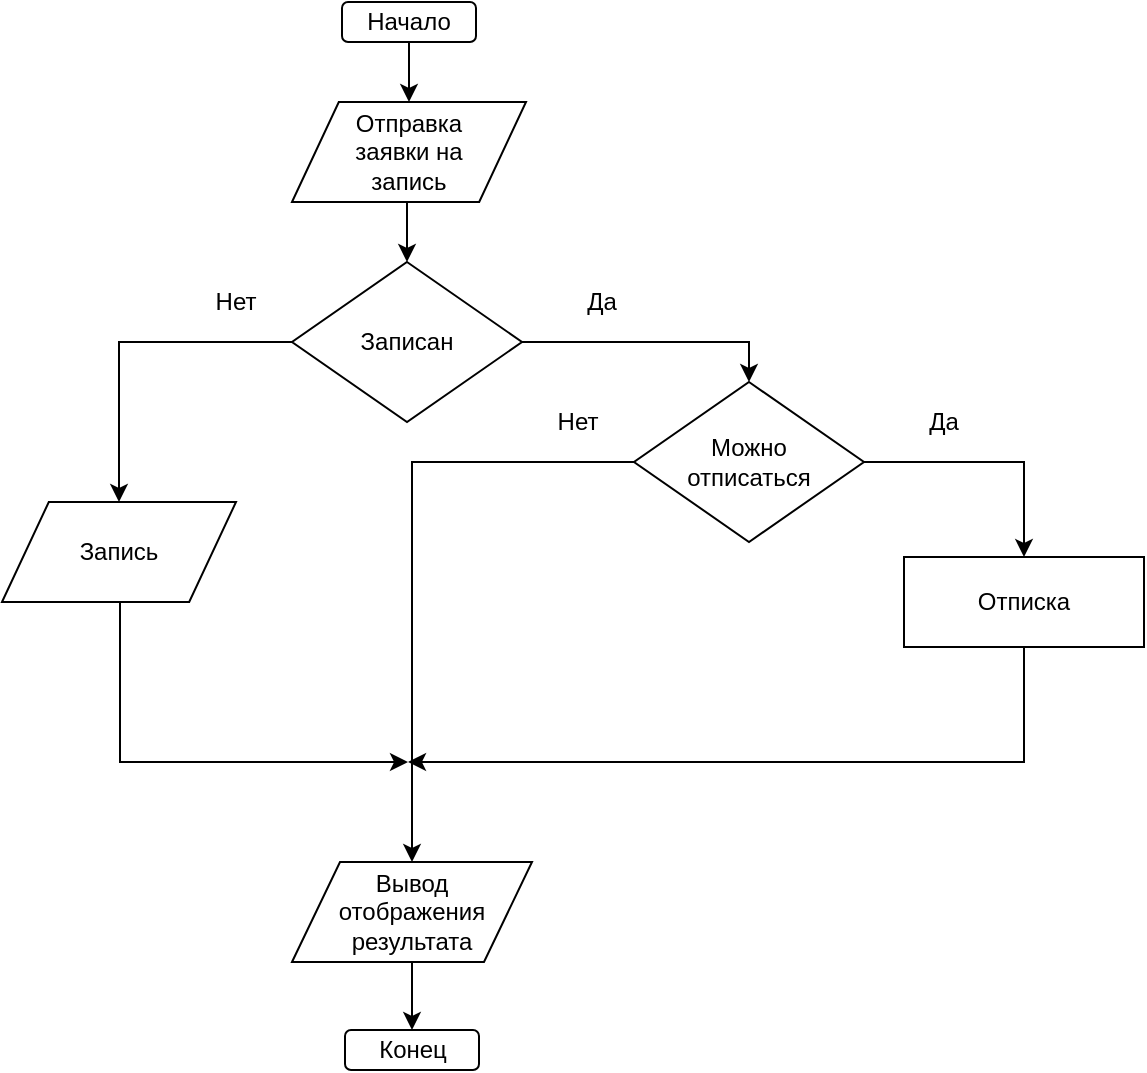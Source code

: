 <mxfile version="10.7.7" type="device"><diagram id="iRvbymDL-GMg0HjKHQ1_" name="Page-1"><mxGraphModel dx="1394" dy="771" grid="1" gridSize="10" guides="1" tooltips="1" connect="1" arrows="1" fold="1" page="1" pageScale="1" pageWidth="827" pageHeight="1169" math="0" shadow="0"><root><mxCell id="0"/><mxCell id="1" parent="0"/><mxCell id="yRtwTjcljEo7q0LW3_4s-5" value="" style="edgeStyle=orthogonalEdgeStyle;rounded=0;orthogonalLoop=1;jettySize=auto;html=1;entryX=0.5;entryY=0;entryDx=0;entryDy=0;" parent="1" source="yRtwTjcljEo7q0LW3_4s-1" target="yRtwTjcljEo7q0LW3_4s-2" edge="1"><mxGeometry relative="1" as="geometry"><mxPoint x="413.5" y="120" as="targetPoint"/></mxGeometry></mxCell><mxCell id="yRtwTjcljEo7q0LW3_4s-1" value="Начало" style="rounded=1;whiteSpace=wrap;html=1;" parent="1" vertex="1"><mxGeometry x="380" y="10" width="67" height="20" as="geometry"/></mxCell><mxCell id="yRtwTjcljEo7q0LW3_4s-7" style="edgeStyle=orthogonalEdgeStyle;rounded=0;orthogonalLoop=1;jettySize=auto;html=1;exitX=0.5;exitY=1;exitDx=0;exitDy=0;entryX=0.5;entryY=0;entryDx=0;entryDy=0;" parent="1" source="yRtwTjcljEo7q0LW3_4s-2" target="yRtwTjcljEo7q0LW3_4s-6" edge="1"><mxGeometry relative="1" as="geometry"/></mxCell><mxCell id="yRtwTjcljEo7q0LW3_4s-2" value="&lt;div&gt;Отправка &lt;br&gt;&lt;/div&gt;&lt;div&gt;заявки на &lt;br&gt;&lt;/div&gt;&lt;div&gt;запись&lt;/div&gt;" style="shape=parallelogram;perimeter=parallelogramPerimeter;whiteSpace=wrap;html=1;" parent="1" vertex="1"><mxGeometry x="355" y="60" width="117" height="50" as="geometry"/></mxCell><mxCell id="yRtwTjcljEo7q0LW3_4s-19" style="edgeStyle=orthogonalEdgeStyle;rounded=0;orthogonalLoop=1;jettySize=auto;html=1;exitX=0.5;exitY=1;exitDx=0;exitDy=0;" parent="1" edge="1"><mxGeometry relative="1" as="geometry"><mxPoint x="269" y="300" as="sourcePoint"/><mxPoint x="413" y="390" as="targetPoint"/><Array as="points"><mxPoint x="269" y="390"/><mxPoint x="413" y="390"/></Array></mxGeometry></mxCell><mxCell id="yRtwTjcljEo7q0LW3_4s-3" value="Запись" style="shape=parallelogram;perimeter=parallelogramPerimeter;whiteSpace=wrap;html=1;" parent="1" vertex="1"><mxGeometry x="210" y="260" width="117" height="50" as="geometry"/></mxCell><mxCell id="yRtwTjcljEo7q0LW3_4s-8" style="edgeStyle=orthogonalEdgeStyle;rounded=0;orthogonalLoop=1;jettySize=auto;html=1;exitX=0;exitY=0.5;exitDx=0;exitDy=0;entryX=0.5;entryY=0;entryDx=0;entryDy=0;" parent="1" source="yRtwTjcljEo7q0LW3_4s-6" target="yRtwTjcljEo7q0LW3_4s-3" edge="1"><mxGeometry relative="1" as="geometry"/></mxCell><mxCell id="yRtwTjcljEo7q0LW3_4s-10" style="edgeStyle=orthogonalEdgeStyle;rounded=0;orthogonalLoop=1;jettySize=auto;html=1;exitX=1;exitY=0.5;exitDx=0;exitDy=0;entryX=0.5;entryY=0;entryDx=0;entryDy=0;" parent="1" source="yRtwTjcljEo7q0LW3_4s-6" target="5EyzOtxR_8R_r5m8iVDN-6" edge="1"><mxGeometry relative="1" as="geometry"/></mxCell><mxCell id="yRtwTjcljEo7q0LW3_4s-6" value="Записан" style="rhombus;whiteSpace=wrap;html=1;" parent="1" vertex="1"><mxGeometry x="355" y="140" width="115" height="80" as="geometry"/></mxCell><mxCell id="yRtwTjcljEo7q0LW3_4s-13" style="edgeStyle=orthogonalEdgeStyle;rounded=0;orthogonalLoop=1;jettySize=auto;html=1;exitX=0.5;exitY=1;exitDx=0;exitDy=0;" parent="1" source="yRtwTjcljEo7q0LW3_4s-9" edge="1"><mxGeometry relative="1" as="geometry"><mxPoint x="740" y="370" as="sourcePoint"/><mxPoint x="413" y="390" as="targetPoint"/><Array as="points"><mxPoint x="721" y="390"/><mxPoint x="413" y="390"/></Array></mxGeometry></mxCell><mxCell id="yRtwTjcljEo7q0LW3_4s-9" value="Отписка" style="rounded=0;whiteSpace=wrap;html=1;" parent="1" vertex="1"><mxGeometry x="661" y="287.5" width="120" height="45" as="geometry"/></mxCell><mxCell id="5EyzOtxR_8R_r5m8iVDN-10" value="" style="edgeStyle=orthogonalEdgeStyle;rounded=0;orthogonalLoop=1;jettySize=auto;html=1;entryX=0.5;entryY=0;entryDx=0;entryDy=0;" edge="1" parent="1" source="yRtwTjcljEo7q0LW3_4s-12" target="yRtwTjcljEo7q0LW3_4s-15"><mxGeometry relative="1" as="geometry"><mxPoint x="400" y="590" as="targetPoint"/></mxGeometry></mxCell><mxCell id="yRtwTjcljEo7q0LW3_4s-12" value="&lt;div&gt;Вывод&lt;/div&gt;&lt;div&gt;отображения&lt;/div&gt;&lt;div&gt;результата&lt;br&gt;&lt;/div&gt;" style="shape=parallelogram;perimeter=parallelogramPerimeter;whiteSpace=wrap;html=1;" parent="1" vertex="1"><mxGeometry x="355" y="440" width="120" height="50" as="geometry"/></mxCell><mxCell id="yRtwTjcljEo7q0LW3_4s-15" value="Конец" style="rounded=1;whiteSpace=wrap;html=1;" parent="1" vertex="1"><mxGeometry x="381.5" y="524" width="67" height="20" as="geometry"/></mxCell><mxCell id="yRtwTjcljEo7q0LW3_4s-20" value="Нет" style="text;html=1;strokeColor=none;fillColor=none;align=center;verticalAlign=middle;whiteSpace=wrap;rounded=0;" parent="1" vertex="1"><mxGeometry x="307" y="150" width="40" height="20" as="geometry"/></mxCell><mxCell id="yRtwTjcljEo7q0LW3_4s-21" value="Да" style="text;html=1;strokeColor=none;fillColor=none;align=center;verticalAlign=middle;whiteSpace=wrap;rounded=0;" parent="1" vertex="1"><mxGeometry x="490" y="150" width="40" height="20" as="geometry"/></mxCell><mxCell id="5EyzOtxR_8R_r5m8iVDN-5" style="edgeStyle=orthogonalEdgeStyle;rounded=0;orthogonalLoop=1;jettySize=auto;html=1;exitX=1;exitY=0.5;exitDx=0;exitDy=0;entryX=0.5;entryY=0;entryDx=0;entryDy=0;" edge="1" parent="1" source="5EyzOtxR_8R_r5m8iVDN-6" target="yRtwTjcljEo7q0LW3_4s-9"><mxGeometry relative="1" as="geometry"><mxPoint x="751" y="275" as="targetPoint"/></mxGeometry></mxCell><mxCell id="5EyzOtxR_8R_r5m8iVDN-11" style="edgeStyle=orthogonalEdgeStyle;rounded=0;orthogonalLoop=1;jettySize=auto;html=1;exitX=0;exitY=0.5;exitDx=0;exitDy=0;entryX=0.5;entryY=0;entryDx=0;entryDy=0;" edge="1" parent="1" source="5EyzOtxR_8R_r5m8iVDN-6" target="yRtwTjcljEo7q0LW3_4s-12"><mxGeometry relative="1" as="geometry"/></mxCell><mxCell id="5EyzOtxR_8R_r5m8iVDN-6" value="&lt;div&gt;Можно &lt;br&gt;&lt;/div&gt;&lt;div&gt;отписаться&lt;/div&gt;" style="rhombus;whiteSpace=wrap;html=1;" vertex="1" parent="1"><mxGeometry x="526" y="200" width="115" height="80" as="geometry"/></mxCell><mxCell id="5EyzOtxR_8R_r5m8iVDN-7" value="Нет" style="text;html=1;strokeColor=none;fillColor=none;align=center;verticalAlign=middle;whiteSpace=wrap;rounded=0;" vertex="1" parent="1"><mxGeometry x="478" y="210" width="40" height="20" as="geometry"/></mxCell><mxCell id="5EyzOtxR_8R_r5m8iVDN-8" value="Да" style="text;html=1;strokeColor=none;fillColor=none;align=center;verticalAlign=middle;whiteSpace=wrap;rounded=0;" vertex="1" parent="1"><mxGeometry x="661" y="210" width="40" height="20" as="geometry"/></mxCell></root></mxGraphModel></diagram></mxfile>